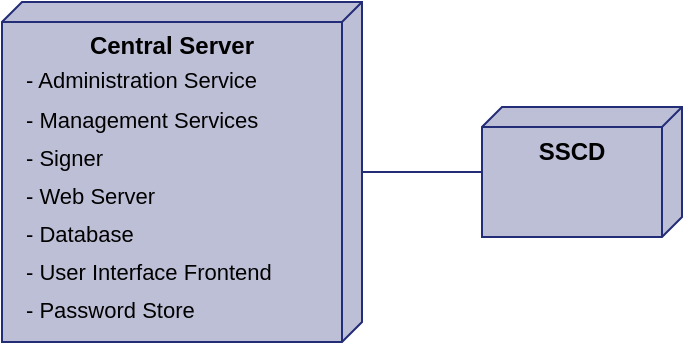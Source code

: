 <mxfile version="21.3.7" type="device">
  <diagram name="Page-1" id="0xwwUhktGNT2Y093DON-">
    <mxGraphModel dx="1514" dy="904" grid="1" gridSize="10" guides="1" tooltips="1" connect="1" arrows="1" fold="1" page="0" pageScale="1" pageWidth="827" pageHeight="1169" math="0" shadow="0">
      <root>
        <mxCell id="0" />
        <mxCell id="1" parent="0" />
        <mxCell id="wIwhckQGx-ROeFQ368TF-8" style="edgeStyle=none;curved=1;rounded=0;orthogonalLoop=1;jettySize=auto;html=1;fontSize=12;startSize=8;endSize=8;endArrow=none;endFill=0;strokeColor=#232c77;" edge="1" parent="1" source="wIwhckQGx-ROeFQ368TF-6" target="wIwhckQGx-ROeFQ368TF-7">
          <mxGeometry relative="1" as="geometry" />
        </mxCell>
        <mxCell id="wIwhckQGx-ROeFQ368TF-6" value="&lt;span&gt;Central Server&lt;/span&gt;" style="verticalAlign=top;align=center;spacingTop=8;spacingLeft=2;spacingRight=12;shape=cube;size=10;direction=south;fontStyle=1;html=1;whiteSpace=wrap;fontSize=12;fillColor=#bdbfd6;strokeColor=#232c77;" vertex="1" parent="1">
          <mxGeometry x="-300" y="340" width="180" height="170" as="geometry" />
        </mxCell>
        <mxCell id="wIwhckQGx-ROeFQ368TF-7" value="SSCD" style="verticalAlign=top;align=center;spacingTop=8;spacingLeft=2;spacingRight=12;shape=cube;size=10;direction=south;fontStyle=1;html=1;whiteSpace=wrap;fontSize=12;fillColor=#bdbfd6;strokeColor=#232c77;" vertex="1" parent="1">
          <mxGeometry x="-60" y="392.5" width="100" height="65" as="geometry" />
        </mxCell>
        <mxCell id="wIwhckQGx-ROeFQ368TF-9" value="&lt;blockquote style=&quot;margin: 0 0 0 40px; border: none; padding: 0px;&quot;&gt;&lt;/blockquote&gt;&lt;span style=&quot;background-color: initial; font-size: 11px;&quot;&gt;- Administration Service&lt;/span&gt;&lt;br&gt;&lt;blockquote style=&quot;margin: 0 0 0 40px; border: none; padding: 0px;&quot;&gt;&lt;/blockquote&gt;&lt;span style=&quot;background-color: initial; font-size: 11px;&quot;&gt;- Management Services&lt;/span&gt;&lt;br&gt;&lt;blockquote style=&quot;margin: 0 0 0 40px; border: none; padding: 0px;&quot;&gt;&lt;/blockquote&gt;&lt;span style=&quot;background-color: initial; font-size: 11px;&quot;&gt;- Signer&lt;/span&gt;&lt;br&gt;&lt;blockquote style=&quot;margin: 0 0 0 40px; border: none; padding: 0px;&quot;&gt;&lt;/blockquote&gt;&lt;span style=&quot;background-color: initial; font-size: 11px;&quot;&gt;- Web Server&lt;/span&gt;&lt;br&gt;&lt;blockquote style=&quot;margin: 0 0 0 40px; border: none; padding: 0px;&quot;&gt;&lt;/blockquote&gt;&lt;span style=&quot;background-color: initial; font-size: 11px;&quot;&gt;- Database&lt;/span&gt;&lt;br&gt;&lt;blockquote style=&quot;margin: 0 0 0 40px; border: none; padding: 0px;&quot;&gt;&lt;/blockquote&gt;&lt;span style=&quot;background-color: initial; font-size: 11px;&quot;&gt;- User Interface Frontend&lt;/span&gt;&lt;br&gt;&lt;span style=&quot;font-size: 11px; background-color: initial;&quot;&gt;- Password Store&lt;/span&gt;" style="text;html=1;strokeColor=none;fillColor=none;align=left;verticalAlign=middle;whiteSpace=wrap;rounded=0;fontSize=16;" vertex="1" parent="1">
          <mxGeometry x="-290" y="370" width="160" height="130" as="geometry" />
        </mxCell>
      </root>
    </mxGraphModel>
  </diagram>
</mxfile>
